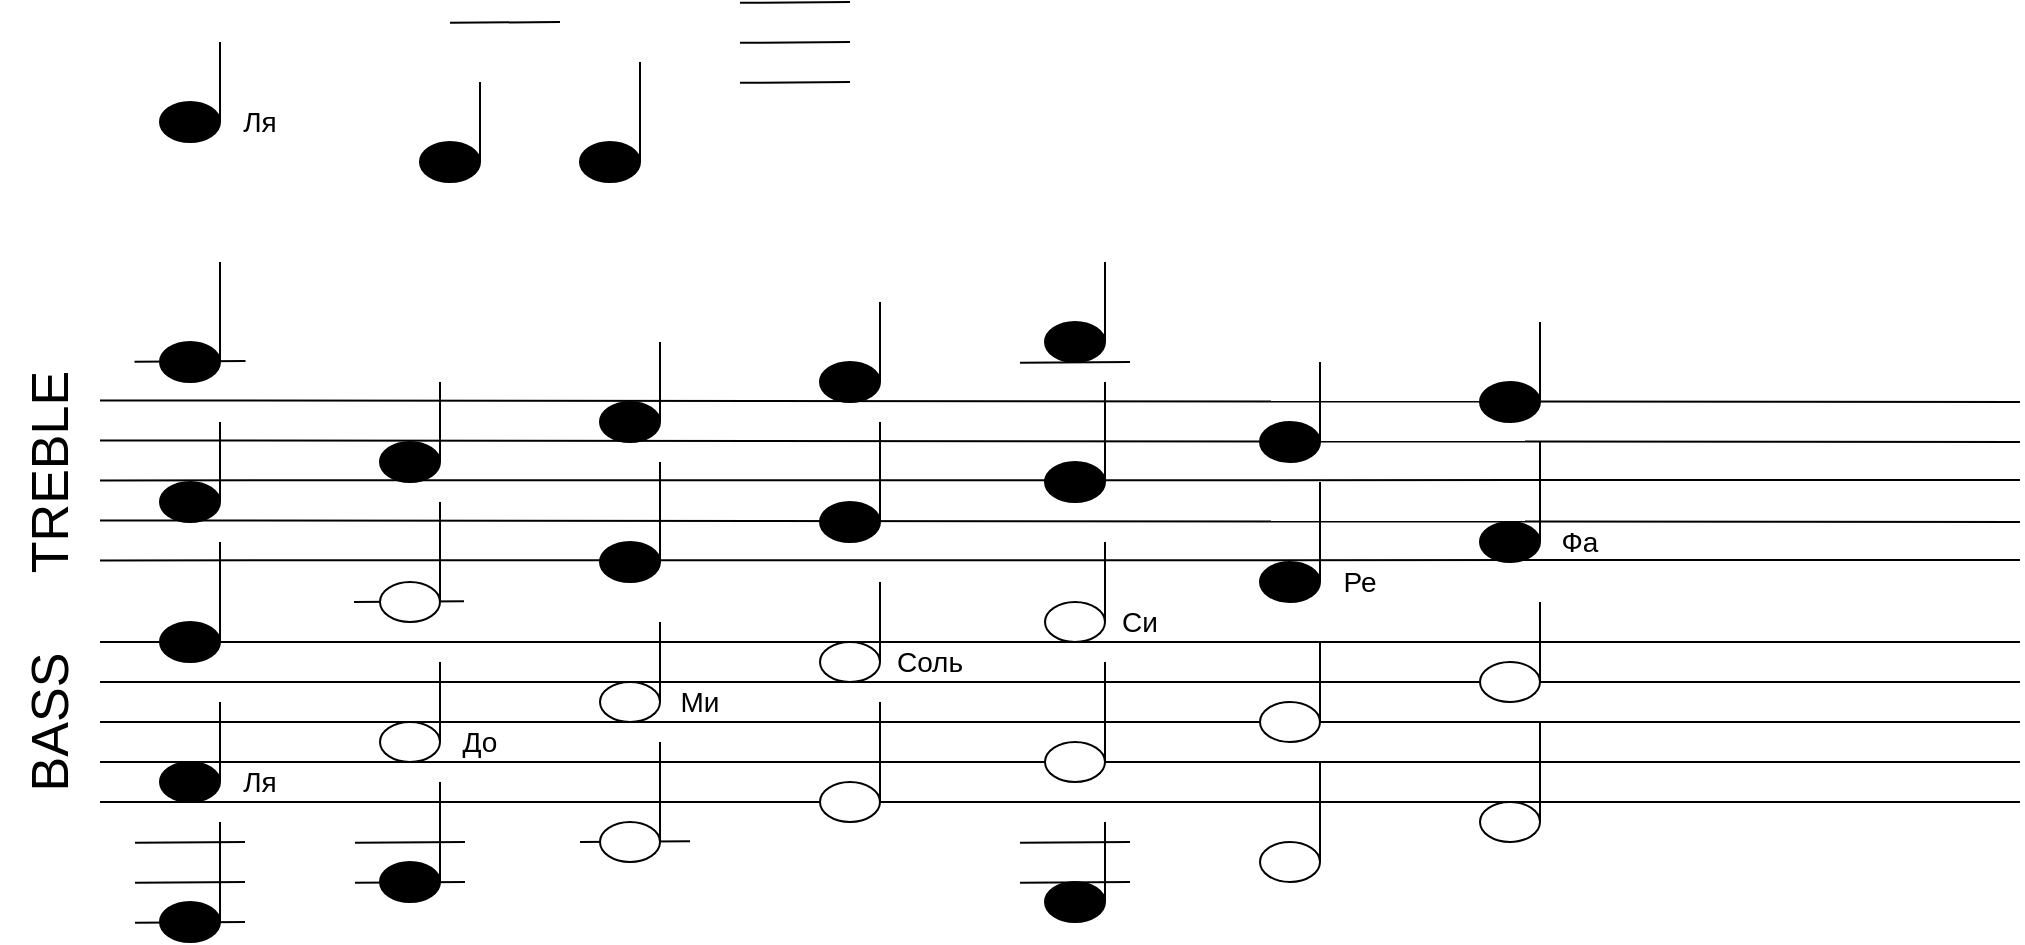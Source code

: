 <mxfile version="22.1.21" type="github">
  <diagram name="Page-1" id="12e1b939-464a-85fe-373e-61e167be1490">
    <mxGraphModel dx="1193" dy="684" grid="1" gridSize="10" guides="1" tooltips="1" connect="1" arrows="1" fold="1" page="1" pageScale="1.5" pageWidth="1169" pageHeight="826" background="none" math="0" shadow="0">
      <root>
        <mxCell id="0" />
        <mxCell id="1" parent="0" />
        <mxCell id="6jezHJ-fjEygCC204_oa-1" value="" style="endArrow=none;html=1;rounded=0;" edge="1" parent="1">
          <mxGeometry width="50" height="50" relative="1" as="geometry">
            <mxPoint x="400" y="440" as="sourcePoint" />
            <mxPoint x="1360" y="440" as="targetPoint" />
          </mxGeometry>
        </mxCell>
        <mxCell id="6jezHJ-fjEygCC204_oa-2" value="" style="endArrow=none;html=1;rounded=0;" edge="1" parent="1">
          <mxGeometry width="50" height="50" relative="1" as="geometry">
            <mxPoint x="400" y="480" as="sourcePoint" />
            <mxPoint x="1360" y="480" as="targetPoint" />
          </mxGeometry>
        </mxCell>
        <mxCell id="6jezHJ-fjEygCC204_oa-3" value="" style="endArrow=none;html=1;rounded=0;" edge="1" parent="1">
          <mxGeometry width="50" height="50" relative="1" as="geometry">
            <mxPoint x="400" y="460" as="sourcePoint" />
            <mxPoint x="1360" y="460" as="targetPoint" />
          </mxGeometry>
        </mxCell>
        <mxCell id="6jezHJ-fjEygCC204_oa-4" value="" style="endArrow=none;html=1;rounded=0;" edge="1" parent="1">
          <mxGeometry width="50" height="50" relative="1" as="geometry">
            <mxPoint x="400" y="500" as="sourcePoint" />
            <mxPoint x="1360" y="500" as="targetPoint" />
          </mxGeometry>
        </mxCell>
        <mxCell id="6jezHJ-fjEygCC204_oa-5" value="" style="endArrow=none;html=1;rounded=0;" edge="1" parent="1">
          <mxGeometry width="50" height="50" relative="1" as="geometry">
            <mxPoint x="400" y="520" as="sourcePoint" />
            <mxPoint x="1360" y="520" as="targetPoint" />
          </mxGeometry>
        </mxCell>
        <mxCell id="6jezHJ-fjEygCC204_oa-14" value="BASS" style="text;html=1;strokeColor=none;fillColor=none;align=center;verticalAlign=middle;whiteSpace=wrap;rounded=0;rotation=-90;fontSize=26;" vertex="1" parent="1">
          <mxGeometry x="330" y="455" width="90" height="50" as="geometry" />
        </mxCell>
        <mxCell id="6jezHJ-fjEygCC204_oa-26" value="" style="group" vertex="1" connectable="0" parent="1">
          <mxGeometry x="430" y="380" width="70" height="140" as="geometry" />
        </mxCell>
        <mxCell id="6jezHJ-fjEygCC204_oa-16" value="" style="group" vertex="1" connectable="0" parent="6jezHJ-fjEygCC204_oa-26">
          <mxGeometry width="30" height="70" as="geometry" />
        </mxCell>
        <mxCell id="6jezHJ-fjEygCC204_oa-17" value="" style="ellipse;whiteSpace=wrap;html=1;fillColor=#000000;" vertex="1" parent="6jezHJ-fjEygCC204_oa-16">
          <mxGeometry y="50" width="30" height="20" as="geometry" />
        </mxCell>
        <mxCell id="6jezHJ-fjEygCC204_oa-18" value="" style="endArrow=none;html=1;rounded=0;exitX=1;exitY=0.5;exitDx=0;exitDy=0;" edge="1" parent="6jezHJ-fjEygCC204_oa-16" source="6jezHJ-fjEygCC204_oa-17">
          <mxGeometry width="50" height="50" relative="1" as="geometry">
            <mxPoint x="30" y="50" as="sourcePoint" />
            <mxPoint x="30" y="10" as="targetPoint" />
          </mxGeometry>
        </mxCell>
        <mxCell id="6jezHJ-fjEygCC204_oa-25" value="" style="group" vertex="1" connectable="0" parent="6jezHJ-fjEygCC204_oa-26">
          <mxGeometry y="70" width="70" height="70" as="geometry" />
        </mxCell>
        <mxCell id="6jezHJ-fjEygCC204_oa-15" value="" style="group" vertex="1" connectable="0" parent="6jezHJ-fjEygCC204_oa-25">
          <mxGeometry width="30" height="70" as="geometry" />
        </mxCell>
        <mxCell id="6jezHJ-fjEygCC204_oa-11" value="" style="ellipse;whiteSpace=wrap;html=1;fillColor=#000000;" vertex="1" parent="6jezHJ-fjEygCC204_oa-15">
          <mxGeometry y="50" width="30" height="20" as="geometry" />
        </mxCell>
        <mxCell id="6jezHJ-fjEygCC204_oa-22" value="Ля" style="text;html=1;strokeColor=none;fillColor=none;align=center;verticalAlign=middle;whiteSpace=wrap;rounded=0;fontSize=14;" vertex="1" parent="6jezHJ-fjEygCC204_oa-25">
          <mxGeometry x="30" y="50" width="40" height="20" as="geometry" />
        </mxCell>
        <mxCell id="6jezHJ-fjEygCC204_oa-13" value="" style="endArrow=none;html=1;rounded=0;exitX=1;exitY=0.5;exitDx=0;exitDy=0;" edge="1" parent="6jezHJ-fjEygCC204_oa-26" source="6jezHJ-fjEygCC204_oa-11">
          <mxGeometry width="50" height="50" relative="1" as="geometry">
            <mxPoint x="30" y="120" as="sourcePoint" />
            <mxPoint x="30" y="90" as="targetPoint" />
          </mxGeometry>
        </mxCell>
        <mxCell id="6jezHJ-fjEygCC204_oa-27" value="" style="group" vertex="1" connectable="0" parent="1">
          <mxGeometry x="540" y="360" width="70" height="140" as="geometry" />
        </mxCell>
        <mxCell id="6jezHJ-fjEygCC204_oa-28" value="" style="group" vertex="1" connectable="0" parent="6jezHJ-fjEygCC204_oa-27">
          <mxGeometry width="30" height="70" as="geometry" />
        </mxCell>
        <mxCell id="6jezHJ-fjEygCC204_oa-37" value="" style="endArrow=none;html=1;rounded=0;" edge="1" parent="6jezHJ-fjEygCC204_oa-28">
          <mxGeometry width="50" height="50" relative="1" as="geometry">
            <mxPoint x="-13" y="60" as="sourcePoint" />
            <mxPoint x="42" y="59.6" as="targetPoint" />
          </mxGeometry>
        </mxCell>
        <mxCell id="6jezHJ-fjEygCC204_oa-29" value="" style="ellipse;whiteSpace=wrap;html=1;" vertex="1" parent="6jezHJ-fjEygCC204_oa-28">
          <mxGeometry y="50" width="30" height="20" as="geometry" />
        </mxCell>
        <mxCell id="6jezHJ-fjEygCC204_oa-30" value="" style="endArrow=none;html=1;rounded=0;exitX=1;exitY=0.5;exitDx=0;exitDy=0;" edge="1" parent="6jezHJ-fjEygCC204_oa-28" source="6jezHJ-fjEygCC204_oa-29">
          <mxGeometry width="50" height="50" relative="1" as="geometry">
            <mxPoint x="30" y="50" as="sourcePoint" />
            <mxPoint x="30" y="10" as="targetPoint" />
          </mxGeometry>
        </mxCell>
        <mxCell id="6jezHJ-fjEygCC204_oa-31" value="" style="group" vertex="1" connectable="0" parent="6jezHJ-fjEygCC204_oa-27">
          <mxGeometry y="70" width="70" height="70" as="geometry" />
        </mxCell>
        <mxCell id="6jezHJ-fjEygCC204_oa-32" value="" style="group" vertex="1" connectable="0" parent="6jezHJ-fjEygCC204_oa-31">
          <mxGeometry width="30" height="70" as="geometry" />
        </mxCell>
        <mxCell id="6jezHJ-fjEygCC204_oa-33" value="" style="ellipse;whiteSpace=wrap;html=1;" vertex="1" parent="6jezHJ-fjEygCC204_oa-32">
          <mxGeometry y="50" width="30" height="20" as="geometry" />
        </mxCell>
        <mxCell id="6jezHJ-fjEygCC204_oa-34" value="" style="endArrow=none;html=1;rounded=0;exitX=1;exitY=0.5;exitDx=0;exitDy=0;" edge="1" parent="6jezHJ-fjEygCC204_oa-32" source="6jezHJ-fjEygCC204_oa-33">
          <mxGeometry width="50" height="50" relative="1" as="geometry">
            <mxPoint x="30" y="50" as="sourcePoint" />
            <mxPoint x="30" y="20" as="targetPoint" />
          </mxGeometry>
        </mxCell>
        <mxCell id="6jezHJ-fjEygCC204_oa-35" value="До" style="text;html=1;strokeColor=none;fillColor=none;align=center;verticalAlign=middle;whiteSpace=wrap;rounded=0;fontSize=14;" vertex="1" parent="6jezHJ-fjEygCC204_oa-31">
          <mxGeometry x="30" y="50" width="40" height="20" as="geometry" />
        </mxCell>
        <mxCell id="6jezHJ-fjEygCC204_oa-38" value="" style="group" vertex="1" connectable="0" parent="1">
          <mxGeometry x="650" y="410" width="70" height="140" as="geometry" />
        </mxCell>
        <mxCell id="6jezHJ-fjEygCC204_oa-39" value="" style="group" vertex="1" connectable="0" parent="6jezHJ-fjEygCC204_oa-38">
          <mxGeometry width="30" height="70" as="geometry" />
        </mxCell>
        <mxCell id="6jezHJ-fjEygCC204_oa-41" value="" style="ellipse;whiteSpace=wrap;html=1;" vertex="1" parent="6jezHJ-fjEygCC204_oa-39">
          <mxGeometry y="50" width="30" height="20" as="geometry" />
        </mxCell>
        <mxCell id="6jezHJ-fjEygCC204_oa-42" value="" style="endArrow=none;html=1;rounded=0;exitX=1;exitY=0.5;exitDx=0;exitDy=0;" edge="1" parent="6jezHJ-fjEygCC204_oa-39" source="6jezHJ-fjEygCC204_oa-41">
          <mxGeometry width="50" height="50" relative="1" as="geometry">
            <mxPoint x="30" y="50" as="sourcePoint" />
            <mxPoint x="30" y="20" as="targetPoint" />
          </mxGeometry>
        </mxCell>
        <mxCell id="6jezHJ-fjEygCC204_oa-43" value="" style="group" vertex="1" connectable="0" parent="6jezHJ-fjEygCC204_oa-38">
          <mxGeometry y="70" width="70" height="70" as="geometry" />
        </mxCell>
        <mxCell id="6jezHJ-fjEygCC204_oa-44" value="" style="group" vertex="1" connectable="0" parent="6jezHJ-fjEygCC204_oa-43">
          <mxGeometry width="30" height="70" as="geometry" />
        </mxCell>
        <mxCell id="6jezHJ-fjEygCC204_oa-58" value="" style="endArrow=none;html=1;rounded=0;" edge="1" parent="6jezHJ-fjEygCC204_oa-44">
          <mxGeometry width="50" height="50" relative="1" as="geometry">
            <mxPoint x="-10" y="60" as="sourcePoint" />
            <mxPoint x="45" y="59.6" as="targetPoint" />
          </mxGeometry>
        </mxCell>
        <mxCell id="6jezHJ-fjEygCC204_oa-45" value="" style="ellipse;whiteSpace=wrap;html=1;" vertex="1" parent="6jezHJ-fjEygCC204_oa-44">
          <mxGeometry y="50" width="30" height="20" as="geometry" />
        </mxCell>
        <mxCell id="6jezHJ-fjEygCC204_oa-46" value="" style="endArrow=none;html=1;rounded=0;exitX=1;exitY=0.5;exitDx=0;exitDy=0;" edge="1" parent="6jezHJ-fjEygCC204_oa-44" source="6jezHJ-fjEygCC204_oa-45">
          <mxGeometry width="50" height="50" relative="1" as="geometry">
            <mxPoint x="30" y="50" as="sourcePoint" />
            <mxPoint x="30" y="10" as="targetPoint" />
          </mxGeometry>
        </mxCell>
        <mxCell id="6jezHJ-fjEygCC204_oa-47" value="Ми" style="text;html=1;strokeColor=none;fillColor=none;align=center;verticalAlign=middle;whiteSpace=wrap;rounded=0;fontSize=14;" vertex="1" parent="6jezHJ-fjEygCC204_oa-38">
          <mxGeometry x="30" y="50" width="40" height="20" as="geometry" />
        </mxCell>
        <mxCell id="6jezHJ-fjEygCC204_oa-49" value="" style="group" vertex="1" connectable="0" parent="1">
          <mxGeometry x="760" y="390" width="80" height="140" as="geometry" />
        </mxCell>
        <mxCell id="6jezHJ-fjEygCC204_oa-50" value="" style="group" vertex="1" connectable="0" parent="6jezHJ-fjEygCC204_oa-49">
          <mxGeometry width="30" height="70" as="geometry" />
        </mxCell>
        <mxCell id="6jezHJ-fjEygCC204_oa-51" value="" style="ellipse;whiteSpace=wrap;html=1;" vertex="1" parent="6jezHJ-fjEygCC204_oa-50">
          <mxGeometry y="50" width="30" height="20" as="geometry" />
        </mxCell>
        <mxCell id="6jezHJ-fjEygCC204_oa-52" value="" style="endArrow=none;html=1;rounded=0;exitX=1;exitY=0.5;exitDx=0;exitDy=0;" edge="1" parent="6jezHJ-fjEygCC204_oa-50" source="6jezHJ-fjEygCC204_oa-51">
          <mxGeometry width="50" height="50" relative="1" as="geometry">
            <mxPoint x="30" y="50" as="sourcePoint" />
            <mxPoint x="30" y="20" as="targetPoint" />
          </mxGeometry>
        </mxCell>
        <mxCell id="6jezHJ-fjEygCC204_oa-53" value="" style="group" vertex="1" connectable="0" parent="6jezHJ-fjEygCC204_oa-49">
          <mxGeometry y="70" width="70" height="70" as="geometry" />
        </mxCell>
        <mxCell id="6jezHJ-fjEygCC204_oa-54" value="" style="group" vertex="1" connectable="0" parent="6jezHJ-fjEygCC204_oa-53">
          <mxGeometry width="30" height="70" as="geometry" />
        </mxCell>
        <mxCell id="6jezHJ-fjEygCC204_oa-55" value="" style="ellipse;whiteSpace=wrap;html=1;" vertex="1" parent="6jezHJ-fjEygCC204_oa-54">
          <mxGeometry y="50" width="30" height="20" as="geometry" />
        </mxCell>
        <mxCell id="6jezHJ-fjEygCC204_oa-56" value="" style="endArrow=none;html=1;rounded=0;exitX=1;exitY=0.5;exitDx=0;exitDy=0;" edge="1" parent="6jezHJ-fjEygCC204_oa-54" source="6jezHJ-fjEygCC204_oa-55">
          <mxGeometry width="50" height="50" relative="1" as="geometry">
            <mxPoint x="30" y="50" as="sourcePoint" />
            <mxPoint x="30" y="10" as="targetPoint" />
          </mxGeometry>
        </mxCell>
        <mxCell id="6jezHJ-fjEygCC204_oa-57" value="Соль" style="text;html=1;strokeColor=none;fillColor=none;align=center;verticalAlign=middle;whiteSpace=wrap;rounded=0;fontSize=14;" vertex="1" parent="6jezHJ-fjEygCC204_oa-49">
          <mxGeometry x="30" y="50" width="50" height="20" as="geometry" />
        </mxCell>
        <mxCell id="6jezHJ-fjEygCC204_oa-59" value="" style="group" vertex="1" connectable="0" parent="1">
          <mxGeometry x="866.5" y="370" width="80" height="140" as="geometry" />
        </mxCell>
        <mxCell id="6jezHJ-fjEygCC204_oa-60" value="" style="group" vertex="1" connectable="0" parent="6jezHJ-fjEygCC204_oa-59">
          <mxGeometry x="6" width="30" height="70" as="geometry" />
        </mxCell>
        <mxCell id="6jezHJ-fjEygCC204_oa-61" value="" style="ellipse;whiteSpace=wrap;html=1;" vertex="1" parent="6jezHJ-fjEygCC204_oa-60">
          <mxGeometry y="50" width="30" height="20" as="geometry" />
        </mxCell>
        <mxCell id="6jezHJ-fjEygCC204_oa-62" value="" style="endArrow=none;html=1;rounded=0;exitX=1;exitY=0.5;exitDx=0;exitDy=0;" edge="1" parent="6jezHJ-fjEygCC204_oa-60" source="6jezHJ-fjEygCC204_oa-61">
          <mxGeometry width="50" height="50" relative="1" as="geometry">
            <mxPoint x="30" y="50" as="sourcePoint" />
            <mxPoint x="30" y="20" as="targetPoint" />
          </mxGeometry>
        </mxCell>
        <mxCell id="6jezHJ-fjEygCC204_oa-63" value="" style="group" vertex="1" connectable="0" parent="6jezHJ-fjEygCC204_oa-59">
          <mxGeometry y="70" width="70" height="70" as="geometry" />
        </mxCell>
        <mxCell id="6jezHJ-fjEygCC204_oa-64" value="" style="group" vertex="1" connectable="0" parent="6jezHJ-fjEygCC204_oa-63">
          <mxGeometry x="6" width="30" height="70" as="geometry" />
        </mxCell>
        <mxCell id="6jezHJ-fjEygCC204_oa-65" value="" style="ellipse;whiteSpace=wrap;html=1;" vertex="1" parent="6jezHJ-fjEygCC204_oa-64">
          <mxGeometry y="50" width="30" height="20" as="geometry" />
        </mxCell>
        <mxCell id="6jezHJ-fjEygCC204_oa-66" value="" style="endArrow=none;html=1;rounded=0;exitX=1;exitY=0.5;exitDx=0;exitDy=0;" edge="1" parent="6jezHJ-fjEygCC204_oa-64" source="6jezHJ-fjEygCC204_oa-65">
          <mxGeometry width="50" height="50" relative="1" as="geometry">
            <mxPoint x="30" y="50" as="sourcePoint" />
            <mxPoint x="30" y="10" as="targetPoint" />
          </mxGeometry>
        </mxCell>
        <mxCell id="6jezHJ-fjEygCC204_oa-67" value="Си" style="text;html=1;strokeColor=none;fillColor=none;align=center;verticalAlign=middle;whiteSpace=wrap;rounded=0;fontSize=14;" vertex="1" parent="6jezHJ-fjEygCC204_oa-59">
          <mxGeometry x="36" y="50" width="34" height="20" as="geometry" />
        </mxCell>
        <mxCell id="6jezHJ-fjEygCC204_oa-88" value="" style="endArrow=none;html=1;rounded=0;" edge="1" parent="1">
          <mxGeometry width="50" height="50" relative="1" as="geometry">
            <mxPoint x="400" y="319.2" as="sourcePoint" />
            <mxPoint x="1360" y="320" as="targetPoint" />
          </mxGeometry>
        </mxCell>
        <mxCell id="6jezHJ-fjEygCC204_oa-89" value="" style="endArrow=none;html=1;rounded=0;" edge="1" parent="1">
          <mxGeometry width="50" height="50" relative="1" as="geometry">
            <mxPoint x="400" y="359.2" as="sourcePoint" />
            <mxPoint x="1360" y="359" as="targetPoint" />
          </mxGeometry>
        </mxCell>
        <mxCell id="6jezHJ-fjEygCC204_oa-90" value="" style="endArrow=none;html=1;rounded=0;" edge="1" parent="1">
          <mxGeometry width="50" height="50" relative="1" as="geometry">
            <mxPoint x="400" y="339.2" as="sourcePoint" />
            <mxPoint x="1360" y="340" as="targetPoint" />
          </mxGeometry>
        </mxCell>
        <mxCell id="6jezHJ-fjEygCC204_oa-91" value="" style="endArrow=none;html=1;rounded=0;" edge="1" parent="1">
          <mxGeometry width="50" height="50" relative="1" as="geometry">
            <mxPoint x="400" y="379.2" as="sourcePoint" />
            <mxPoint x="1360" y="380" as="targetPoint" />
          </mxGeometry>
        </mxCell>
        <mxCell id="6jezHJ-fjEygCC204_oa-92" value="" style="endArrow=none;html=1;rounded=0;" edge="1" parent="1">
          <mxGeometry width="50" height="50" relative="1" as="geometry">
            <mxPoint x="400" y="399.2" as="sourcePoint" />
            <mxPoint x="1360" y="399" as="targetPoint" />
          </mxGeometry>
        </mxCell>
        <mxCell id="6jezHJ-fjEygCC204_oa-93" value="TREBLE" style="text;html=1;strokeColor=none;fillColor=none;align=center;verticalAlign=middle;whiteSpace=wrap;rounded=0;rotation=-90;fontSize=26;" vertex="1" parent="1">
          <mxGeometry x="330" y="330" width="90" height="50" as="geometry" />
        </mxCell>
        <mxCell id="6jezHJ-fjEygCC204_oa-106" value="" style="group" vertex="1" connectable="0" parent="1">
          <mxGeometry x="640" y="140" width="30" height="70" as="geometry" />
        </mxCell>
        <mxCell id="6jezHJ-fjEygCC204_oa-107" value="" style="ellipse;whiteSpace=wrap;html=1;fillColor=#000000;" vertex="1" parent="6jezHJ-fjEygCC204_oa-106">
          <mxGeometry y="50" width="30" height="20" as="geometry" />
        </mxCell>
        <mxCell id="6jezHJ-fjEygCC204_oa-108" value="" style="endArrow=none;html=1;rounded=0;exitX=1;exitY=0.5;exitDx=0;exitDy=0;" edge="1" parent="6jezHJ-fjEygCC204_oa-106" source="6jezHJ-fjEygCC204_oa-107">
          <mxGeometry width="50" height="50" relative="1" as="geometry">
            <mxPoint x="30" y="50" as="sourcePoint" />
            <mxPoint x="30" y="10" as="targetPoint" />
          </mxGeometry>
        </mxCell>
        <mxCell id="6jezHJ-fjEygCC204_oa-111" value="" style="ellipse;whiteSpace=wrap;html=1;fillColor=#000000;" vertex="1" parent="1">
          <mxGeometry x="430" y="170" width="30" height="20" as="geometry" />
        </mxCell>
        <mxCell id="6jezHJ-fjEygCC204_oa-112" value="Ля" style="text;html=1;strokeColor=none;fillColor=none;align=center;verticalAlign=middle;whiteSpace=wrap;rounded=0;fontSize=14;" vertex="1" parent="1">
          <mxGeometry x="460" y="170" width="40" height="20" as="geometry" />
        </mxCell>
        <mxCell id="6jezHJ-fjEygCC204_oa-113" value="" style="endArrow=none;html=1;rounded=0;exitX=1;exitY=0.5;exitDx=0;exitDy=0;" edge="1" parent="1" source="6jezHJ-fjEygCC204_oa-111">
          <mxGeometry width="50" height="50" relative="1" as="geometry">
            <mxPoint x="460" y="170" as="sourcePoint" />
            <mxPoint x="460" y="140" as="targetPoint" />
          </mxGeometry>
        </mxCell>
        <mxCell id="6jezHJ-fjEygCC204_oa-114" value="" style="group" vertex="1" connectable="0" parent="1">
          <mxGeometry x="430" y="310" width="30" height="70" as="geometry" />
        </mxCell>
        <mxCell id="6jezHJ-fjEygCC204_oa-115" value="" style="ellipse;whiteSpace=wrap;html=1;fillColor=#000000;" vertex="1" parent="6jezHJ-fjEygCC204_oa-114">
          <mxGeometry y="50" width="30" height="20" as="geometry" />
        </mxCell>
        <mxCell id="6jezHJ-fjEygCC204_oa-116" value="" style="endArrow=none;html=1;rounded=0;exitX=1;exitY=0.5;exitDx=0;exitDy=0;" edge="1" parent="6jezHJ-fjEygCC204_oa-114" source="6jezHJ-fjEygCC204_oa-115">
          <mxGeometry width="50" height="50" relative="1" as="geometry">
            <mxPoint x="30" y="50" as="sourcePoint" />
            <mxPoint x="30" y="20" as="targetPoint" />
          </mxGeometry>
        </mxCell>
        <mxCell id="6jezHJ-fjEygCC204_oa-117" value="" style="group" vertex="1" connectable="0" parent="1">
          <mxGeometry x="560" y="140" width="30" height="70" as="geometry" />
        </mxCell>
        <mxCell id="6jezHJ-fjEygCC204_oa-118" value="" style="ellipse;whiteSpace=wrap;html=1;fillColor=#000000;" vertex="1" parent="6jezHJ-fjEygCC204_oa-117">
          <mxGeometry y="50" width="30" height="20" as="geometry" />
        </mxCell>
        <mxCell id="6jezHJ-fjEygCC204_oa-119" value="" style="endArrow=none;html=1;rounded=0;exitX=1;exitY=0.5;exitDx=0;exitDy=0;" edge="1" parent="6jezHJ-fjEygCC204_oa-117" source="6jezHJ-fjEygCC204_oa-118">
          <mxGeometry width="50" height="50" relative="1" as="geometry">
            <mxPoint x="30" y="50" as="sourcePoint" />
            <mxPoint x="30" y="20" as="targetPoint" />
          </mxGeometry>
        </mxCell>
        <mxCell id="6jezHJ-fjEygCC204_oa-120" value="" style="group" vertex="1" connectable="0" parent="1">
          <mxGeometry x="430" y="240" width="30" height="70" as="geometry" />
        </mxCell>
        <mxCell id="6jezHJ-fjEygCC204_oa-124" value="" style="endArrow=none;html=1;rounded=0;" edge="1" parent="6jezHJ-fjEygCC204_oa-120">
          <mxGeometry width="50" height="50" relative="1" as="geometry">
            <mxPoint x="-12.75" y="59.92" as="sourcePoint" />
            <mxPoint x="42.75" y="59.52" as="targetPoint" />
          </mxGeometry>
        </mxCell>
        <mxCell id="6jezHJ-fjEygCC204_oa-121" value="" style="ellipse;whiteSpace=wrap;html=1;fillColor=#000000;" vertex="1" parent="6jezHJ-fjEygCC204_oa-120">
          <mxGeometry y="50" width="30" height="20" as="geometry" />
        </mxCell>
        <mxCell id="6jezHJ-fjEygCC204_oa-122" value="" style="endArrow=none;html=1;rounded=0;exitX=1;exitY=0.5;exitDx=0;exitDy=0;" edge="1" parent="6jezHJ-fjEygCC204_oa-120" source="6jezHJ-fjEygCC204_oa-121">
          <mxGeometry width="50" height="50" relative="1" as="geometry">
            <mxPoint x="30" y="50" as="sourcePoint" />
            <mxPoint x="30" y="10" as="targetPoint" />
          </mxGeometry>
        </mxCell>
        <mxCell id="6jezHJ-fjEygCC204_oa-123" value="" style="endArrow=none;html=1;rounded=0;" edge="1" parent="1">
          <mxGeometry width="50" height="50" relative="1" as="geometry">
            <mxPoint x="575" y="130.4" as="sourcePoint" />
            <mxPoint x="630" y="130" as="targetPoint" />
          </mxGeometry>
        </mxCell>
        <mxCell id="6jezHJ-fjEygCC204_oa-125" value="" style="group" vertex="1" connectable="0" parent="1">
          <mxGeometry x="430" y="520" width="30" height="70" as="geometry" />
        </mxCell>
        <mxCell id="6jezHJ-fjEygCC204_oa-127" value="" style="endArrow=none;html=1;rounded=0;exitX=1;exitY=0.5;exitDx=0;exitDy=0;" edge="1" parent="6jezHJ-fjEygCC204_oa-125" source="6jezHJ-fjEygCC204_oa-126">
          <mxGeometry width="50" height="50" relative="1" as="geometry">
            <mxPoint x="30" y="50" as="sourcePoint" />
            <mxPoint x="30" y="10" as="targetPoint" />
          </mxGeometry>
        </mxCell>
        <mxCell id="6jezHJ-fjEygCC204_oa-131" value="" style="endArrow=none;html=1;rounded=0;" edge="1" parent="6jezHJ-fjEygCC204_oa-125">
          <mxGeometry width="50" height="50" relative="1" as="geometry">
            <mxPoint x="-12.5" y="20.4" as="sourcePoint" />
            <mxPoint x="42.5" y="20" as="targetPoint" />
          </mxGeometry>
        </mxCell>
        <mxCell id="6jezHJ-fjEygCC204_oa-132" value="" style="endArrow=none;html=1;rounded=0;" edge="1" parent="6jezHJ-fjEygCC204_oa-125">
          <mxGeometry width="50" height="50" relative="1" as="geometry">
            <mxPoint x="-12.5" y="40.4" as="sourcePoint" />
            <mxPoint x="42.5" y="40" as="targetPoint" />
          </mxGeometry>
        </mxCell>
        <mxCell id="6jezHJ-fjEygCC204_oa-133" value="" style="endArrow=none;html=1;rounded=0;" edge="1" parent="6jezHJ-fjEygCC204_oa-125">
          <mxGeometry width="50" height="50" relative="1" as="geometry">
            <mxPoint x="-12.5" y="60.4" as="sourcePoint" />
            <mxPoint x="42.5" y="60" as="targetPoint" />
          </mxGeometry>
        </mxCell>
        <mxCell id="6jezHJ-fjEygCC204_oa-126" value="" style="ellipse;whiteSpace=wrap;html=1;fillColor=#000000;" vertex="1" parent="6jezHJ-fjEygCC204_oa-125">
          <mxGeometry y="50" width="30" height="20" as="geometry" />
        </mxCell>
        <mxCell id="6jezHJ-fjEygCC204_oa-128" value="" style="endArrow=none;html=1;rounded=0;" edge="1" parent="1">
          <mxGeometry width="50" height="50" relative="1" as="geometry">
            <mxPoint x="720" y="120.4" as="sourcePoint" />
            <mxPoint x="775" y="120" as="targetPoint" />
          </mxGeometry>
        </mxCell>
        <mxCell id="6jezHJ-fjEygCC204_oa-129" value="" style="endArrow=none;html=1;rounded=0;" edge="1" parent="1">
          <mxGeometry width="50" height="50" relative="1" as="geometry">
            <mxPoint x="720" y="140.4" as="sourcePoint" />
            <mxPoint x="775" y="140" as="targetPoint" />
          </mxGeometry>
        </mxCell>
        <mxCell id="6jezHJ-fjEygCC204_oa-130" value="" style="endArrow=none;html=1;rounded=0;" edge="1" parent="1">
          <mxGeometry width="50" height="50" relative="1" as="geometry">
            <mxPoint x="720" y="160.4" as="sourcePoint" />
            <mxPoint x="775" y="160" as="targetPoint" />
          </mxGeometry>
        </mxCell>
        <mxCell id="6jezHJ-fjEygCC204_oa-137" value="" style="group" vertex="1" connectable="0" parent="1">
          <mxGeometry x="540" y="290" width="30" height="70" as="geometry" />
        </mxCell>
        <mxCell id="6jezHJ-fjEygCC204_oa-138" value="" style="ellipse;whiteSpace=wrap;html=1;fillColor=#000000;" vertex="1" parent="6jezHJ-fjEygCC204_oa-137">
          <mxGeometry y="50" width="30" height="20" as="geometry" />
        </mxCell>
        <mxCell id="6jezHJ-fjEygCC204_oa-139" value="" style="endArrow=none;html=1;rounded=0;exitX=1;exitY=0.5;exitDx=0;exitDy=0;" edge="1" parent="6jezHJ-fjEygCC204_oa-137" source="6jezHJ-fjEygCC204_oa-138">
          <mxGeometry width="50" height="50" relative="1" as="geometry">
            <mxPoint x="30" y="50" as="sourcePoint" />
            <mxPoint x="30" y="20" as="targetPoint" />
          </mxGeometry>
        </mxCell>
        <mxCell id="6jezHJ-fjEygCC204_oa-140" value="" style="group" vertex="1" connectable="0" parent="1">
          <mxGeometry x="540" y="500" width="30" height="70" as="geometry" />
        </mxCell>
        <mxCell id="6jezHJ-fjEygCC204_oa-141" value="" style="ellipse;whiteSpace=wrap;html=1;fillColor=#000000;" vertex="1" parent="6jezHJ-fjEygCC204_oa-140">
          <mxGeometry y="50" width="30" height="20" as="geometry" />
        </mxCell>
        <mxCell id="6jezHJ-fjEygCC204_oa-142" value="" style="endArrow=none;html=1;rounded=0;exitX=1;exitY=0.5;exitDx=0;exitDy=0;" edge="1" parent="6jezHJ-fjEygCC204_oa-140" source="6jezHJ-fjEygCC204_oa-141">
          <mxGeometry width="50" height="50" relative="1" as="geometry">
            <mxPoint x="30" y="50" as="sourcePoint" />
            <mxPoint x="30" y="10" as="targetPoint" />
          </mxGeometry>
        </mxCell>
        <mxCell id="6jezHJ-fjEygCC204_oa-143" value="" style="endArrow=none;html=1;rounded=0;" edge="1" parent="6jezHJ-fjEygCC204_oa-140">
          <mxGeometry width="50" height="50" relative="1" as="geometry">
            <mxPoint x="-12.5" y="40.4" as="sourcePoint" />
            <mxPoint x="42.5" y="40" as="targetPoint" />
          </mxGeometry>
        </mxCell>
        <mxCell id="6jezHJ-fjEygCC204_oa-144" value="" style="endArrow=none;html=1;rounded=0;" edge="1" parent="6jezHJ-fjEygCC204_oa-140">
          <mxGeometry width="50" height="50" relative="1" as="geometry">
            <mxPoint x="-12.5" y="60.4" as="sourcePoint" />
            <mxPoint x="42.5" y="60" as="targetPoint" />
          </mxGeometry>
        </mxCell>
        <mxCell id="6jezHJ-fjEygCC204_oa-145" value="" style="group" vertex="1" connectable="0" parent="1">
          <mxGeometry x="650" y="340" width="30" height="70" as="geometry" />
        </mxCell>
        <mxCell id="6jezHJ-fjEygCC204_oa-146" value="" style="ellipse;whiteSpace=wrap;html=1;fillColor=#000000;" vertex="1" parent="6jezHJ-fjEygCC204_oa-145">
          <mxGeometry y="50" width="30" height="20" as="geometry" />
        </mxCell>
        <mxCell id="6jezHJ-fjEygCC204_oa-147" value="" style="endArrow=none;html=1;rounded=0;exitX=1;exitY=0.5;exitDx=0;exitDy=0;" edge="1" parent="6jezHJ-fjEygCC204_oa-145" source="6jezHJ-fjEygCC204_oa-146">
          <mxGeometry width="50" height="50" relative="1" as="geometry">
            <mxPoint x="30" y="50" as="sourcePoint" />
            <mxPoint x="30" y="10" as="targetPoint" />
          </mxGeometry>
        </mxCell>
        <mxCell id="6jezHJ-fjEygCC204_oa-148" value="" style="group" vertex="1" connectable="0" parent="1">
          <mxGeometry x="650" y="270" width="30" height="70" as="geometry" />
        </mxCell>
        <mxCell id="6jezHJ-fjEygCC204_oa-149" value="" style="ellipse;whiteSpace=wrap;html=1;fillColor=#000000;" vertex="1" parent="6jezHJ-fjEygCC204_oa-148">
          <mxGeometry y="50" width="30" height="20" as="geometry" />
        </mxCell>
        <mxCell id="6jezHJ-fjEygCC204_oa-150" value="" style="endArrow=none;html=1;rounded=0;exitX=1;exitY=0.5;exitDx=0;exitDy=0;" edge="1" parent="6jezHJ-fjEygCC204_oa-148" source="6jezHJ-fjEygCC204_oa-149">
          <mxGeometry width="50" height="50" relative="1" as="geometry">
            <mxPoint x="30" y="50" as="sourcePoint" />
            <mxPoint x="30" y="20" as="targetPoint" />
          </mxGeometry>
        </mxCell>
        <mxCell id="6jezHJ-fjEygCC204_oa-151" value="" style="group" vertex="1" connectable="0" parent="1">
          <mxGeometry x="760" y="320" width="30" height="70" as="geometry" />
        </mxCell>
        <mxCell id="6jezHJ-fjEygCC204_oa-152" value="" style="ellipse;whiteSpace=wrap;html=1;fillColor=#000000;" vertex="1" parent="6jezHJ-fjEygCC204_oa-151">
          <mxGeometry y="50" width="30" height="20" as="geometry" />
        </mxCell>
        <mxCell id="6jezHJ-fjEygCC204_oa-153" value="" style="endArrow=none;html=1;rounded=0;exitX=1;exitY=0.5;exitDx=0;exitDy=0;" edge="1" parent="6jezHJ-fjEygCC204_oa-151" source="6jezHJ-fjEygCC204_oa-152">
          <mxGeometry width="50" height="50" relative="1" as="geometry">
            <mxPoint x="30" y="50" as="sourcePoint" />
            <mxPoint x="30" y="10" as="targetPoint" />
          </mxGeometry>
        </mxCell>
        <mxCell id="6jezHJ-fjEygCC204_oa-154" value="" style="group" vertex="1" connectable="0" parent="1">
          <mxGeometry x="760" y="250" width="30" height="70" as="geometry" />
        </mxCell>
        <mxCell id="6jezHJ-fjEygCC204_oa-155" value="" style="ellipse;whiteSpace=wrap;html=1;fillColor=#000000;" vertex="1" parent="6jezHJ-fjEygCC204_oa-154">
          <mxGeometry y="50" width="30" height="20" as="geometry" />
        </mxCell>
        <mxCell id="6jezHJ-fjEygCC204_oa-156" value="" style="endArrow=none;html=1;rounded=0;exitX=1;exitY=0.5;exitDx=0;exitDy=0;" edge="1" parent="6jezHJ-fjEygCC204_oa-154" source="6jezHJ-fjEygCC204_oa-155">
          <mxGeometry width="50" height="50" relative="1" as="geometry">
            <mxPoint x="30" y="50" as="sourcePoint" />
            <mxPoint x="30" y="20" as="targetPoint" />
          </mxGeometry>
        </mxCell>
        <mxCell id="6jezHJ-fjEygCC204_oa-157" value="" style="group" vertex="1" connectable="0" parent="1">
          <mxGeometry x="872.5" y="300" width="30" height="70" as="geometry" />
        </mxCell>
        <mxCell id="6jezHJ-fjEygCC204_oa-158" value="" style="ellipse;whiteSpace=wrap;html=1;fillColor=#000000;" vertex="1" parent="6jezHJ-fjEygCC204_oa-157">
          <mxGeometry y="50" width="30" height="20" as="geometry" />
        </mxCell>
        <mxCell id="6jezHJ-fjEygCC204_oa-159" value="" style="endArrow=none;html=1;rounded=0;exitX=1;exitY=0.5;exitDx=0;exitDy=0;" edge="1" parent="6jezHJ-fjEygCC204_oa-157" source="6jezHJ-fjEygCC204_oa-158">
          <mxGeometry width="50" height="50" relative="1" as="geometry">
            <mxPoint x="30" y="50" as="sourcePoint" />
            <mxPoint x="30" y="10" as="targetPoint" />
          </mxGeometry>
        </mxCell>
        <mxCell id="6jezHJ-fjEygCC204_oa-166" value="" style="endArrow=none;html=1;rounded=0;" edge="1" parent="6jezHJ-fjEygCC204_oa-157">
          <mxGeometry width="50" height="50" relative="1" as="geometry">
            <mxPoint x="-12.5" y="0.4" as="sourcePoint" />
            <mxPoint x="42.5" as="targetPoint" />
          </mxGeometry>
        </mxCell>
        <mxCell id="6jezHJ-fjEygCC204_oa-163" value="" style="group" vertex="1" connectable="0" parent="1">
          <mxGeometry x="872.5" y="230" width="30" height="70" as="geometry" />
        </mxCell>
        <mxCell id="6jezHJ-fjEygCC204_oa-164" value="" style="ellipse;whiteSpace=wrap;html=1;fillColor=#000000;" vertex="1" parent="6jezHJ-fjEygCC204_oa-163">
          <mxGeometry y="50" width="30" height="20" as="geometry" />
        </mxCell>
        <mxCell id="6jezHJ-fjEygCC204_oa-165" value="" style="endArrow=none;html=1;rounded=0;exitX=1;exitY=0.5;exitDx=0;exitDy=0;" edge="1" parent="6jezHJ-fjEygCC204_oa-163" source="6jezHJ-fjEygCC204_oa-164">
          <mxGeometry width="50" height="50" relative="1" as="geometry">
            <mxPoint x="30" y="50" as="sourcePoint" />
            <mxPoint x="30" y="20" as="targetPoint" />
          </mxGeometry>
        </mxCell>
        <mxCell id="6jezHJ-fjEygCC204_oa-167" value="" style="endArrow=none;html=1;rounded=0;" edge="1" parent="1">
          <mxGeometry width="50" height="50" relative="1" as="geometry">
            <mxPoint x="860" y="540.4" as="sourcePoint" />
            <mxPoint x="915" y="540" as="targetPoint" />
          </mxGeometry>
        </mxCell>
        <mxCell id="6jezHJ-fjEygCC204_oa-168" value="" style="endArrow=none;html=1;rounded=0;" edge="1" parent="1">
          <mxGeometry width="50" height="50" relative="1" as="geometry">
            <mxPoint x="860" y="560.4" as="sourcePoint" />
            <mxPoint x="915" y="560" as="targetPoint" />
          </mxGeometry>
        </mxCell>
        <mxCell id="6jezHJ-fjEygCC204_oa-170" value="" style="group" vertex="1" connectable="0" parent="1">
          <mxGeometry x="872.5" y="510" width="30" height="70" as="geometry" />
        </mxCell>
        <mxCell id="6jezHJ-fjEygCC204_oa-171" value="" style="ellipse;whiteSpace=wrap;html=1;fillColor=#000000;" vertex="1" parent="6jezHJ-fjEygCC204_oa-170">
          <mxGeometry y="50" width="30" height="20" as="geometry" />
        </mxCell>
        <mxCell id="6jezHJ-fjEygCC204_oa-172" value="" style="endArrow=none;html=1;rounded=0;exitX=1;exitY=0.5;exitDx=0;exitDy=0;" edge="1" parent="6jezHJ-fjEygCC204_oa-170" source="6jezHJ-fjEygCC204_oa-171">
          <mxGeometry width="50" height="50" relative="1" as="geometry">
            <mxPoint x="30" y="50" as="sourcePoint" />
            <mxPoint x="30" y="20" as="targetPoint" />
          </mxGeometry>
        </mxCell>
        <mxCell id="6jezHJ-fjEygCC204_oa-173" value="" style="group" vertex="1" connectable="0" parent="1">
          <mxGeometry x="980" y="420" width="30" height="70" as="geometry" />
        </mxCell>
        <mxCell id="6jezHJ-fjEygCC204_oa-174" value="" style="ellipse;whiteSpace=wrap;html=1;" vertex="1" parent="6jezHJ-fjEygCC204_oa-173">
          <mxGeometry y="50" width="30" height="20" as="geometry" />
        </mxCell>
        <mxCell id="6jezHJ-fjEygCC204_oa-175" value="" style="endArrow=none;html=1;rounded=0;exitX=1;exitY=0.5;exitDx=0;exitDy=0;" edge="1" parent="6jezHJ-fjEygCC204_oa-173" source="6jezHJ-fjEygCC204_oa-174">
          <mxGeometry width="50" height="50" relative="1" as="geometry">
            <mxPoint x="30" y="50" as="sourcePoint" />
            <mxPoint x="30" y="20" as="targetPoint" />
          </mxGeometry>
        </mxCell>
        <mxCell id="6jezHJ-fjEygCC204_oa-176" value="" style="group" vertex="1" connectable="0" parent="1">
          <mxGeometry x="980" y="490" width="30" height="70" as="geometry" />
        </mxCell>
        <mxCell id="6jezHJ-fjEygCC204_oa-177" value="" style="ellipse;whiteSpace=wrap;html=1;" vertex="1" parent="6jezHJ-fjEygCC204_oa-176">
          <mxGeometry y="50" width="30" height="20" as="geometry" />
        </mxCell>
        <mxCell id="6jezHJ-fjEygCC204_oa-178" value="" style="endArrow=none;html=1;rounded=0;exitX=1;exitY=0.5;exitDx=0;exitDy=0;" edge="1" parent="6jezHJ-fjEygCC204_oa-176" source="6jezHJ-fjEygCC204_oa-177">
          <mxGeometry width="50" height="50" relative="1" as="geometry">
            <mxPoint x="30" y="50" as="sourcePoint" />
            <mxPoint x="30" y="10" as="targetPoint" />
          </mxGeometry>
        </mxCell>
        <mxCell id="6jezHJ-fjEygCC204_oa-179" value="" style="group" vertex="1" connectable="0" parent="1">
          <mxGeometry x="980" y="350" width="30" height="70" as="geometry" />
        </mxCell>
        <mxCell id="6jezHJ-fjEygCC204_oa-180" value="" style="ellipse;whiteSpace=wrap;html=1;fillColor=#000000;" vertex="1" parent="6jezHJ-fjEygCC204_oa-179">
          <mxGeometry y="50" width="30" height="20" as="geometry" />
        </mxCell>
        <mxCell id="6jezHJ-fjEygCC204_oa-181" value="" style="endArrow=none;html=1;rounded=0;exitX=1;exitY=0.5;exitDx=0;exitDy=0;" edge="1" parent="6jezHJ-fjEygCC204_oa-179" source="6jezHJ-fjEygCC204_oa-180">
          <mxGeometry width="50" height="50" relative="1" as="geometry">
            <mxPoint x="30" y="50" as="sourcePoint" />
            <mxPoint x="30" y="10" as="targetPoint" />
          </mxGeometry>
        </mxCell>
        <mxCell id="6jezHJ-fjEygCC204_oa-182" value="" style="group" vertex="1" connectable="0" parent="1">
          <mxGeometry x="980" y="280" width="30" height="70" as="geometry" />
        </mxCell>
        <mxCell id="6jezHJ-fjEygCC204_oa-183" value="" style="ellipse;whiteSpace=wrap;html=1;fillColor=#000000;" vertex="1" parent="6jezHJ-fjEygCC204_oa-182">
          <mxGeometry y="50" width="30" height="20" as="geometry" />
        </mxCell>
        <mxCell id="6jezHJ-fjEygCC204_oa-184" value="" style="endArrow=none;html=1;rounded=0;exitX=1;exitY=0.5;exitDx=0;exitDy=0;" edge="1" parent="6jezHJ-fjEygCC204_oa-182" source="6jezHJ-fjEygCC204_oa-183">
          <mxGeometry width="50" height="50" relative="1" as="geometry">
            <mxPoint x="30" y="50" as="sourcePoint" />
            <mxPoint x="30" y="20" as="targetPoint" />
          </mxGeometry>
        </mxCell>
        <mxCell id="6jezHJ-fjEygCC204_oa-185" value="" style="group" vertex="1" connectable="0" parent="1">
          <mxGeometry x="1090" y="400" width="30" height="70" as="geometry" />
        </mxCell>
        <mxCell id="6jezHJ-fjEygCC204_oa-186" value="" style="ellipse;whiteSpace=wrap;html=1;" vertex="1" parent="6jezHJ-fjEygCC204_oa-185">
          <mxGeometry y="50" width="30" height="20" as="geometry" />
        </mxCell>
        <mxCell id="6jezHJ-fjEygCC204_oa-187" value="" style="endArrow=none;html=1;rounded=0;exitX=1;exitY=0.5;exitDx=0;exitDy=0;" edge="1" parent="6jezHJ-fjEygCC204_oa-185" source="6jezHJ-fjEygCC204_oa-186">
          <mxGeometry width="50" height="50" relative="1" as="geometry">
            <mxPoint x="30" y="50" as="sourcePoint" />
            <mxPoint x="30" y="20" as="targetPoint" />
          </mxGeometry>
        </mxCell>
        <mxCell id="6jezHJ-fjEygCC204_oa-188" value="" style="group" vertex="1" connectable="0" parent="1">
          <mxGeometry x="1090" y="470" width="30" height="70" as="geometry" />
        </mxCell>
        <mxCell id="6jezHJ-fjEygCC204_oa-189" value="" style="ellipse;whiteSpace=wrap;html=1;" vertex="1" parent="6jezHJ-fjEygCC204_oa-188">
          <mxGeometry y="50" width="30" height="20" as="geometry" />
        </mxCell>
        <mxCell id="6jezHJ-fjEygCC204_oa-190" value="" style="endArrow=none;html=1;rounded=0;exitX=1;exitY=0.5;exitDx=0;exitDy=0;" edge="1" parent="6jezHJ-fjEygCC204_oa-188" source="6jezHJ-fjEygCC204_oa-189">
          <mxGeometry width="50" height="50" relative="1" as="geometry">
            <mxPoint x="30" y="50" as="sourcePoint" />
            <mxPoint x="30" y="10" as="targetPoint" />
          </mxGeometry>
        </mxCell>
        <mxCell id="6jezHJ-fjEygCC204_oa-191" value="" style="group" vertex="1" connectable="0" parent="1">
          <mxGeometry x="1090" y="330" width="30" height="70" as="geometry" />
        </mxCell>
        <mxCell id="6jezHJ-fjEygCC204_oa-192" value="" style="ellipse;whiteSpace=wrap;html=1;fillColor=#000000;" vertex="1" parent="6jezHJ-fjEygCC204_oa-191">
          <mxGeometry y="50" width="30" height="20" as="geometry" />
        </mxCell>
        <mxCell id="6jezHJ-fjEygCC204_oa-193" value="" style="endArrow=none;html=1;rounded=0;exitX=1;exitY=0.5;exitDx=0;exitDy=0;" edge="1" parent="6jezHJ-fjEygCC204_oa-191" source="6jezHJ-fjEygCC204_oa-192">
          <mxGeometry width="50" height="50" relative="1" as="geometry">
            <mxPoint x="30" y="50" as="sourcePoint" />
            <mxPoint x="30" y="10" as="targetPoint" />
          </mxGeometry>
        </mxCell>
        <mxCell id="6jezHJ-fjEygCC204_oa-194" value="" style="group" vertex="1" connectable="0" parent="1">
          <mxGeometry x="1090" y="260" width="30" height="70" as="geometry" />
        </mxCell>
        <mxCell id="6jezHJ-fjEygCC204_oa-195" value="" style="ellipse;whiteSpace=wrap;html=1;fillColor=#000000;" vertex="1" parent="6jezHJ-fjEygCC204_oa-194">
          <mxGeometry y="50" width="30" height="20" as="geometry" />
        </mxCell>
        <mxCell id="6jezHJ-fjEygCC204_oa-196" value="" style="endArrow=none;html=1;rounded=0;exitX=1;exitY=0.5;exitDx=0;exitDy=0;" edge="1" parent="6jezHJ-fjEygCC204_oa-194" source="6jezHJ-fjEygCC204_oa-195">
          <mxGeometry width="50" height="50" relative="1" as="geometry">
            <mxPoint x="30" y="50" as="sourcePoint" />
            <mxPoint x="30" y="20" as="targetPoint" />
          </mxGeometry>
        </mxCell>
        <mxCell id="6jezHJ-fjEygCC204_oa-197" value="Ре" style="text;html=1;strokeColor=none;fillColor=none;align=center;verticalAlign=middle;whiteSpace=wrap;rounded=0;fontSize=14;" vertex="1" parent="1">
          <mxGeometry x="1010" y="400" width="40" height="20" as="geometry" />
        </mxCell>
        <mxCell id="6jezHJ-fjEygCC204_oa-198" value="Фа" style="text;html=1;strokeColor=none;fillColor=none;align=center;verticalAlign=middle;whiteSpace=wrap;rounded=0;fontSize=14;" vertex="1" parent="1">
          <mxGeometry x="1120" y="380" width="40" height="20" as="geometry" />
        </mxCell>
      </root>
    </mxGraphModel>
  </diagram>
</mxfile>

